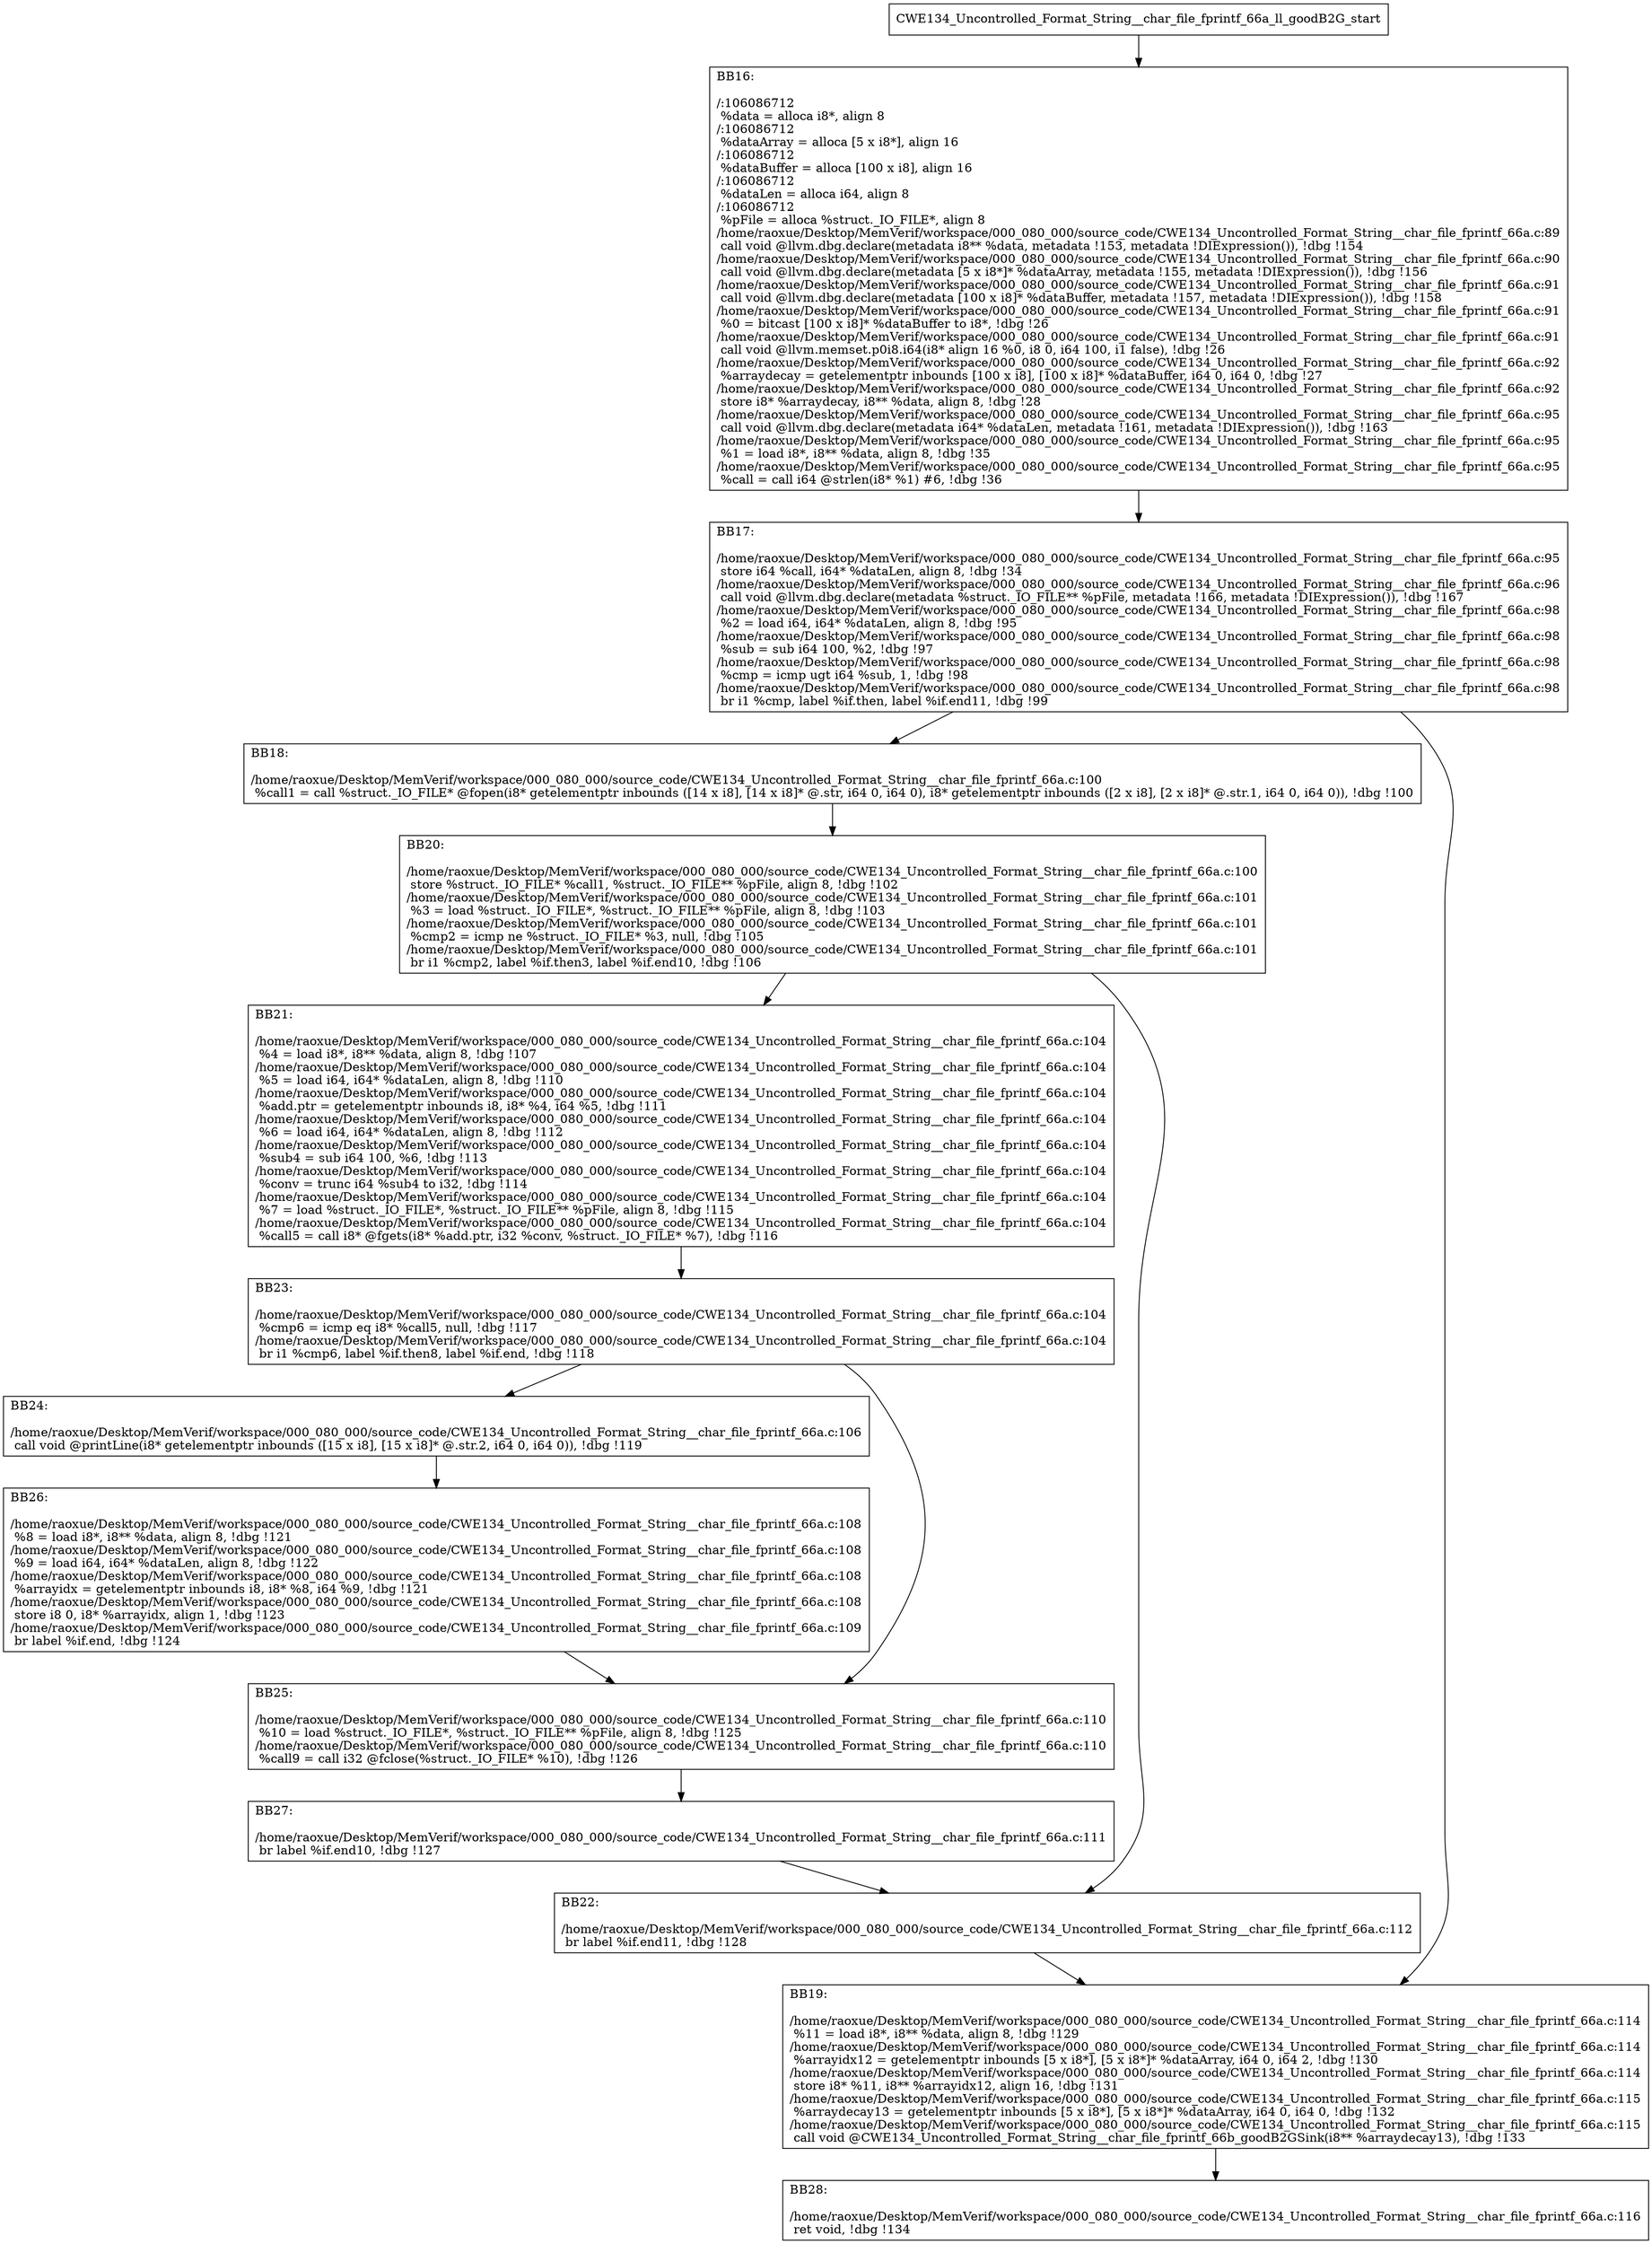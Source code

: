 digraph "CFG for'CWE134_Uncontrolled_Format_String__char_file_fprintf_66a_ll_goodB2G' function" {
	BBCWE134_Uncontrolled_Format_String__char_file_fprintf_66a_ll_goodB2G_start[shape=record,label="{CWE134_Uncontrolled_Format_String__char_file_fprintf_66a_ll_goodB2G_start}"];
	BBCWE134_Uncontrolled_Format_String__char_file_fprintf_66a_ll_goodB2G_start-> CWE134_Uncontrolled_Format_String__char_file_fprintf_66a_ll_goodB2GBB16;
	CWE134_Uncontrolled_Format_String__char_file_fprintf_66a_ll_goodB2GBB16 [shape=record, label="{BB16:\l\l/:106086712\l
  %data = alloca i8*, align 8\l
/:106086712\l
  %dataArray = alloca [5 x i8*], align 16\l
/:106086712\l
  %dataBuffer = alloca [100 x i8], align 16\l
/:106086712\l
  %dataLen = alloca i64, align 8\l
/:106086712\l
  %pFile = alloca %struct._IO_FILE*, align 8\l
/home/raoxue/Desktop/MemVerif/workspace/000_080_000/source_code/CWE134_Uncontrolled_Format_String__char_file_fprintf_66a.c:89\l
  call void @llvm.dbg.declare(metadata i8** %data, metadata !153, metadata !DIExpression()), !dbg !154\l
/home/raoxue/Desktop/MemVerif/workspace/000_080_000/source_code/CWE134_Uncontrolled_Format_String__char_file_fprintf_66a.c:90\l
  call void @llvm.dbg.declare(metadata [5 x i8*]* %dataArray, metadata !155, metadata !DIExpression()), !dbg !156\l
/home/raoxue/Desktop/MemVerif/workspace/000_080_000/source_code/CWE134_Uncontrolled_Format_String__char_file_fprintf_66a.c:91\l
  call void @llvm.dbg.declare(metadata [100 x i8]* %dataBuffer, metadata !157, metadata !DIExpression()), !dbg !158\l
/home/raoxue/Desktop/MemVerif/workspace/000_080_000/source_code/CWE134_Uncontrolled_Format_String__char_file_fprintf_66a.c:91\l
  %0 = bitcast [100 x i8]* %dataBuffer to i8*, !dbg !26\l
/home/raoxue/Desktop/MemVerif/workspace/000_080_000/source_code/CWE134_Uncontrolled_Format_String__char_file_fprintf_66a.c:91\l
  call void @llvm.memset.p0i8.i64(i8* align 16 %0, i8 0, i64 100, i1 false), !dbg !26\l
/home/raoxue/Desktop/MemVerif/workspace/000_080_000/source_code/CWE134_Uncontrolled_Format_String__char_file_fprintf_66a.c:92\l
  %arraydecay = getelementptr inbounds [100 x i8], [100 x i8]* %dataBuffer, i64 0, i64 0, !dbg !27\l
/home/raoxue/Desktop/MemVerif/workspace/000_080_000/source_code/CWE134_Uncontrolled_Format_String__char_file_fprintf_66a.c:92\l
  store i8* %arraydecay, i8** %data, align 8, !dbg !28\l
/home/raoxue/Desktop/MemVerif/workspace/000_080_000/source_code/CWE134_Uncontrolled_Format_String__char_file_fprintf_66a.c:95\l
  call void @llvm.dbg.declare(metadata i64* %dataLen, metadata !161, metadata !DIExpression()), !dbg !163\l
/home/raoxue/Desktop/MemVerif/workspace/000_080_000/source_code/CWE134_Uncontrolled_Format_String__char_file_fprintf_66a.c:95\l
  %1 = load i8*, i8** %data, align 8, !dbg !35\l
/home/raoxue/Desktop/MemVerif/workspace/000_080_000/source_code/CWE134_Uncontrolled_Format_String__char_file_fprintf_66a.c:95\l
  %call = call i64 @strlen(i8* %1) #6, !dbg !36\l
}"];
	CWE134_Uncontrolled_Format_String__char_file_fprintf_66a_ll_goodB2GBB16-> CWE134_Uncontrolled_Format_String__char_file_fprintf_66a_ll_goodB2GBB17;
	CWE134_Uncontrolled_Format_String__char_file_fprintf_66a_ll_goodB2GBB17 [shape=record, label="{BB17:\l\l/home/raoxue/Desktop/MemVerif/workspace/000_080_000/source_code/CWE134_Uncontrolled_Format_String__char_file_fprintf_66a.c:95\l
  store i64 %call, i64* %dataLen, align 8, !dbg !34\l
/home/raoxue/Desktop/MemVerif/workspace/000_080_000/source_code/CWE134_Uncontrolled_Format_String__char_file_fprintf_66a.c:96\l
  call void @llvm.dbg.declare(metadata %struct._IO_FILE** %pFile, metadata !166, metadata !DIExpression()), !dbg !167\l
/home/raoxue/Desktop/MemVerif/workspace/000_080_000/source_code/CWE134_Uncontrolled_Format_String__char_file_fprintf_66a.c:98\l
  %2 = load i64, i64* %dataLen, align 8, !dbg !95\l
/home/raoxue/Desktop/MemVerif/workspace/000_080_000/source_code/CWE134_Uncontrolled_Format_String__char_file_fprintf_66a.c:98\l
  %sub = sub i64 100, %2, !dbg !97\l
/home/raoxue/Desktop/MemVerif/workspace/000_080_000/source_code/CWE134_Uncontrolled_Format_String__char_file_fprintf_66a.c:98\l
  %cmp = icmp ugt i64 %sub, 1, !dbg !98\l
/home/raoxue/Desktop/MemVerif/workspace/000_080_000/source_code/CWE134_Uncontrolled_Format_String__char_file_fprintf_66a.c:98\l
  br i1 %cmp, label %if.then, label %if.end11, !dbg !99\l
}"];
	CWE134_Uncontrolled_Format_String__char_file_fprintf_66a_ll_goodB2GBB17-> CWE134_Uncontrolled_Format_String__char_file_fprintf_66a_ll_goodB2GBB18;
	CWE134_Uncontrolled_Format_String__char_file_fprintf_66a_ll_goodB2GBB17-> CWE134_Uncontrolled_Format_String__char_file_fprintf_66a_ll_goodB2GBB19;
	CWE134_Uncontrolled_Format_String__char_file_fprintf_66a_ll_goodB2GBB18 [shape=record, label="{BB18:\l\l/home/raoxue/Desktop/MemVerif/workspace/000_080_000/source_code/CWE134_Uncontrolled_Format_String__char_file_fprintf_66a.c:100\l
  %call1 = call %struct._IO_FILE* @fopen(i8* getelementptr inbounds ([14 x i8], [14 x i8]* @.str, i64 0, i64 0), i8* getelementptr inbounds ([2 x i8], [2 x i8]* @.str.1, i64 0, i64 0)), !dbg !100\l
}"];
	CWE134_Uncontrolled_Format_String__char_file_fprintf_66a_ll_goodB2GBB18-> CWE134_Uncontrolled_Format_String__char_file_fprintf_66a_ll_goodB2GBB20;
	CWE134_Uncontrolled_Format_String__char_file_fprintf_66a_ll_goodB2GBB20 [shape=record, label="{BB20:\l\l/home/raoxue/Desktop/MemVerif/workspace/000_080_000/source_code/CWE134_Uncontrolled_Format_String__char_file_fprintf_66a.c:100\l
  store %struct._IO_FILE* %call1, %struct._IO_FILE** %pFile, align 8, !dbg !102\l
/home/raoxue/Desktop/MemVerif/workspace/000_080_000/source_code/CWE134_Uncontrolled_Format_String__char_file_fprintf_66a.c:101\l
  %3 = load %struct._IO_FILE*, %struct._IO_FILE** %pFile, align 8, !dbg !103\l
/home/raoxue/Desktop/MemVerif/workspace/000_080_000/source_code/CWE134_Uncontrolled_Format_String__char_file_fprintf_66a.c:101\l
  %cmp2 = icmp ne %struct._IO_FILE* %3, null, !dbg !105\l
/home/raoxue/Desktop/MemVerif/workspace/000_080_000/source_code/CWE134_Uncontrolled_Format_String__char_file_fprintf_66a.c:101\l
  br i1 %cmp2, label %if.then3, label %if.end10, !dbg !106\l
}"];
	CWE134_Uncontrolled_Format_String__char_file_fprintf_66a_ll_goodB2GBB20-> CWE134_Uncontrolled_Format_String__char_file_fprintf_66a_ll_goodB2GBB21;
	CWE134_Uncontrolled_Format_String__char_file_fprintf_66a_ll_goodB2GBB20-> CWE134_Uncontrolled_Format_String__char_file_fprintf_66a_ll_goodB2GBB22;
	CWE134_Uncontrolled_Format_String__char_file_fprintf_66a_ll_goodB2GBB21 [shape=record, label="{BB21:\l\l/home/raoxue/Desktop/MemVerif/workspace/000_080_000/source_code/CWE134_Uncontrolled_Format_String__char_file_fprintf_66a.c:104\l
  %4 = load i8*, i8** %data, align 8, !dbg !107\l
/home/raoxue/Desktop/MemVerif/workspace/000_080_000/source_code/CWE134_Uncontrolled_Format_String__char_file_fprintf_66a.c:104\l
  %5 = load i64, i64* %dataLen, align 8, !dbg !110\l
/home/raoxue/Desktop/MemVerif/workspace/000_080_000/source_code/CWE134_Uncontrolled_Format_String__char_file_fprintf_66a.c:104\l
  %add.ptr = getelementptr inbounds i8, i8* %4, i64 %5, !dbg !111\l
/home/raoxue/Desktop/MemVerif/workspace/000_080_000/source_code/CWE134_Uncontrolled_Format_String__char_file_fprintf_66a.c:104\l
  %6 = load i64, i64* %dataLen, align 8, !dbg !112\l
/home/raoxue/Desktop/MemVerif/workspace/000_080_000/source_code/CWE134_Uncontrolled_Format_String__char_file_fprintf_66a.c:104\l
  %sub4 = sub i64 100, %6, !dbg !113\l
/home/raoxue/Desktop/MemVerif/workspace/000_080_000/source_code/CWE134_Uncontrolled_Format_String__char_file_fprintf_66a.c:104\l
  %conv = trunc i64 %sub4 to i32, !dbg !114\l
/home/raoxue/Desktop/MemVerif/workspace/000_080_000/source_code/CWE134_Uncontrolled_Format_String__char_file_fprintf_66a.c:104\l
  %7 = load %struct._IO_FILE*, %struct._IO_FILE** %pFile, align 8, !dbg !115\l
/home/raoxue/Desktop/MemVerif/workspace/000_080_000/source_code/CWE134_Uncontrolled_Format_String__char_file_fprintf_66a.c:104\l
  %call5 = call i8* @fgets(i8* %add.ptr, i32 %conv, %struct._IO_FILE* %7), !dbg !116\l
}"];
	CWE134_Uncontrolled_Format_String__char_file_fprintf_66a_ll_goodB2GBB21-> CWE134_Uncontrolled_Format_String__char_file_fprintf_66a_ll_goodB2GBB23;
	CWE134_Uncontrolled_Format_String__char_file_fprintf_66a_ll_goodB2GBB23 [shape=record, label="{BB23:\l\l/home/raoxue/Desktop/MemVerif/workspace/000_080_000/source_code/CWE134_Uncontrolled_Format_String__char_file_fprintf_66a.c:104\l
  %cmp6 = icmp eq i8* %call5, null, !dbg !117\l
/home/raoxue/Desktop/MemVerif/workspace/000_080_000/source_code/CWE134_Uncontrolled_Format_String__char_file_fprintf_66a.c:104\l
  br i1 %cmp6, label %if.then8, label %if.end, !dbg !118\l
}"];
	CWE134_Uncontrolled_Format_String__char_file_fprintf_66a_ll_goodB2GBB23-> CWE134_Uncontrolled_Format_String__char_file_fprintf_66a_ll_goodB2GBB24;
	CWE134_Uncontrolled_Format_String__char_file_fprintf_66a_ll_goodB2GBB23-> CWE134_Uncontrolled_Format_String__char_file_fprintf_66a_ll_goodB2GBB25;
	CWE134_Uncontrolled_Format_String__char_file_fprintf_66a_ll_goodB2GBB24 [shape=record, label="{BB24:\l\l/home/raoxue/Desktop/MemVerif/workspace/000_080_000/source_code/CWE134_Uncontrolled_Format_String__char_file_fprintf_66a.c:106\l
  call void @printLine(i8* getelementptr inbounds ([15 x i8], [15 x i8]* @.str.2, i64 0, i64 0)), !dbg !119\l
}"];
	CWE134_Uncontrolled_Format_String__char_file_fprintf_66a_ll_goodB2GBB24-> CWE134_Uncontrolled_Format_String__char_file_fprintf_66a_ll_goodB2GBB26;
	CWE134_Uncontrolled_Format_String__char_file_fprintf_66a_ll_goodB2GBB26 [shape=record, label="{BB26:\l\l/home/raoxue/Desktop/MemVerif/workspace/000_080_000/source_code/CWE134_Uncontrolled_Format_String__char_file_fprintf_66a.c:108\l
  %8 = load i8*, i8** %data, align 8, !dbg !121\l
/home/raoxue/Desktop/MemVerif/workspace/000_080_000/source_code/CWE134_Uncontrolled_Format_String__char_file_fprintf_66a.c:108\l
  %9 = load i64, i64* %dataLen, align 8, !dbg !122\l
/home/raoxue/Desktop/MemVerif/workspace/000_080_000/source_code/CWE134_Uncontrolled_Format_String__char_file_fprintf_66a.c:108\l
  %arrayidx = getelementptr inbounds i8, i8* %8, i64 %9, !dbg !121\l
/home/raoxue/Desktop/MemVerif/workspace/000_080_000/source_code/CWE134_Uncontrolled_Format_String__char_file_fprintf_66a.c:108\l
  store i8 0, i8* %arrayidx, align 1, !dbg !123\l
/home/raoxue/Desktop/MemVerif/workspace/000_080_000/source_code/CWE134_Uncontrolled_Format_String__char_file_fprintf_66a.c:109\l
  br label %if.end, !dbg !124\l
}"];
	CWE134_Uncontrolled_Format_String__char_file_fprintf_66a_ll_goodB2GBB26-> CWE134_Uncontrolled_Format_String__char_file_fprintf_66a_ll_goodB2GBB25;
	CWE134_Uncontrolled_Format_String__char_file_fprintf_66a_ll_goodB2GBB25 [shape=record, label="{BB25:\l\l/home/raoxue/Desktop/MemVerif/workspace/000_080_000/source_code/CWE134_Uncontrolled_Format_String__char_file_fprintf_66a.c:110\l
  %10 = load %struct._IO_FILE*, %struct._IO_FILE** %pFile, align 8, !dbg !125\l
/home/raoxue/Desktop/MemVerif/workspace/000_080_000/source_code/CWE134_Uncontrolled_Format_String__char_file_fprintf_66a.c:110\l
  %call9 = call i32 @fclose(%struct._IO_FILE* %10), !dbg !126\l
}"];
	CWE134_Uncontrolled_Format_String__char_file_fprintf_66a_ll_goodB2GBB25-> CWE134_Uncontrolled_Format_String__char_file_fprintf_66a_ll_goodB2GBB27;
	CWE134_Uncontrolled_Format_String__char_file_fprintf_66a_ll_goodB2GBB27 [shape=record, label="{BB27:\l\l/home/raoxue/Desktop/MemVerif/workspace/000_080_000/source_code/CWE134_Uncontrolled_Format_String__char_file_fprintf_66a.c:111\l
  br label %if.end10, !dbg !127\l
}"];
	CWE134_Uncontrolled_Format_String__char_file_fprintf_66a_ll_goodB2GBB27-> CWE134_Uncontrolled_Format_String__char_file_fprintf_66a_ll_goodB2GBB22;
	CWE134_Uncontrolled_Format_String__char_file_fprintf_66a_ll_goodB2GBB22 [shape=record, label="{BB22:\l\l/home/raoxue/Desktop/MemVerif/workspace/000_080_000/source_code/CWE134_Uncontrolled_Format_String__char_file_fprintf_66a.c:112\l
  br label %if.end11, !dbg !128\l
}"];
	CWE134_Uncontrolled_Format_String__char_file_fprintf_66a_ll_goodB2GBB22-> CWE134_Uncontrolled_Format_String__char_file_fprintf_66a_ll_goodB2GBB19;
	CWE134_Uncontrolled_Format_String__char_file_fprintf_66a_ll_goodB2GBB19 [shape=record, label="{BB19:\l\l/home/raoxue/Desktop/MemVerif/workspace/000_080_000/source_code/CWE134_Uncontrolled_Format_String__char_file_fprintf_66a.c:114\l
  %11 = load i8*, i8** %data, align 8, !dbg !129\l
/home/raoxue/Desktop/MemVerif/workspace/000_080_000/source_code/CWE134_Uncontrolled_Format_String__char_file_fprintf_66a.c:114\l
  %arrayidx12 = getelementptr inbounds [5 x i8*], [5 x i8*]* %dataArray, i64 0, i64 2, !dbg !130\l
/home/raoxue/Desktop/MemVerif/workspace/000_080_000/source_code/CWE134_Uncontrolled_Format_String__char_file_fprintf_66a.c:114\l
  store i8* %11, i8** %arrayidx12, align 16, !dbg !131\l
/home/raoxue/Desktop/MemVerif/workspace/000_080_000/source_code/CWE134_Uncontrolled_Format_String__char_file_fprintf_66a.c:115\l
  %arraydecay13 = getelementptr inbounds [5 x i8*], [5 x i8*]* %dataArray, i64 0, i64 0, !dbg !132\l
/home/raoxue/Desktop/MemVerif/workspace/000_080_000/source_code/CWE134_Uncontrolled_Format_String__char_file_fprintf_66a.c:115\l
  call void @CWE134_Uncontrolled_Format_String__char_file_fprintf_66b_goodB2GSink(i8** %arraydecay13), !dbg !133\l
}"];
	CWE134_Uncontrolled_Format_String__char_file_fprintf_66a_ll_goodB2GBB19-> CWE134_Uncontrolled_Format_String__char_file_fprintf_66a_ll_goodB2GBB28;
	CWE134_Uncontrolled_Format_String__char_file_fprintf_66a_ll_goodB2GBB28 [shape=record, label="{BB28:\l\l/home/raoxue/Desktop/MemVerif/workspace/000_080_000/source_code/CWE134_Uncontrolled_Format_String__char_file_fprintf_66a.c:116\l
  ret void, !dbg !134\l
}"];
}
